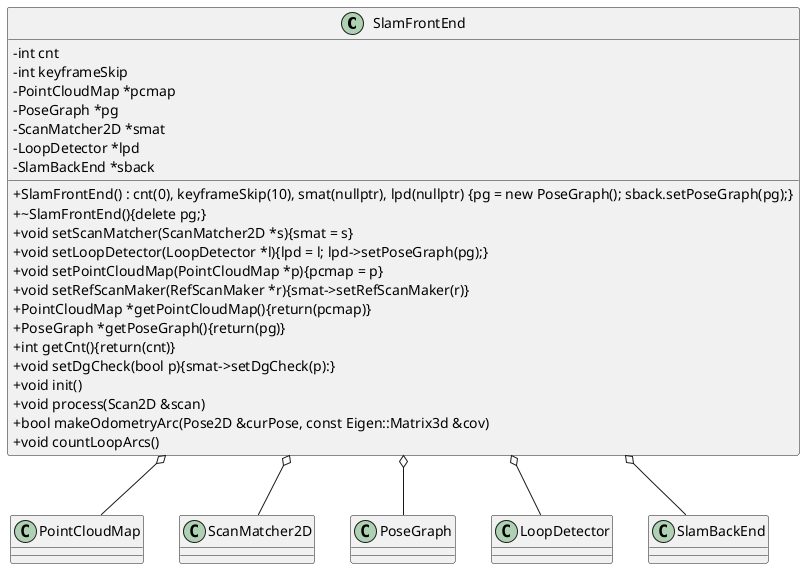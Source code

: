 @startuml

skinparam classAttributeIconSize 0

class SlamFrontEnd
{
    - int cnt
    - int keyframeSkip
    - PointCloudMap *pcmap
    - PoseGraph *pg
    - ScanMatcher2D *smat
    - LoopDetector *lpd
    - SlamBackEnd *sback
    + SlamFrontEnd() : cnt(0), keyframeSkip(10), smat(nullptr), lpd(nullptr) {pg = new PoseGraph(); sback.setPoseGraph(pg);}
    + ~SlamFrontEnd(){delete pg;}
    + void setScanMatcher(ScanMatcher2D *s){smat = s}
    + void setLoopDetector(LoopDetector *l){lpd = l; lpd->setPoseGraph(pg);}
    + void setPointCloudMap(PointCloudMap *p){pcmap = p}
    + void setRefScanMaker(RefScanMaker *r){smat->setRefScanMaker(r)}
    + PointCloudMap *getPointCloudMap(){return(pcmap)}
    + PoseGraph *getPoseGraph(){return(pg)}
    + int getCnt(){return(cnt)}
    + void setDgCheck(bool p){smat->setDgCheck(p):}
    + void init()
    + void process(Scan2D &scan)
    + bool makeOdometryArc(Pose2D &curPose, const Eigen::Matrix3d &cov)
    + void countLoopArcs()
}

SlamFrontEnd o-- PointCloudMap
SlamFrontEnd o-- ScanMatcher2D
SlamFrontEnd o-- PoseGraph
SlamFrontEnd o-- LoopDetector
SlamFrontEnd o-- SlamBackEnd

@enduml